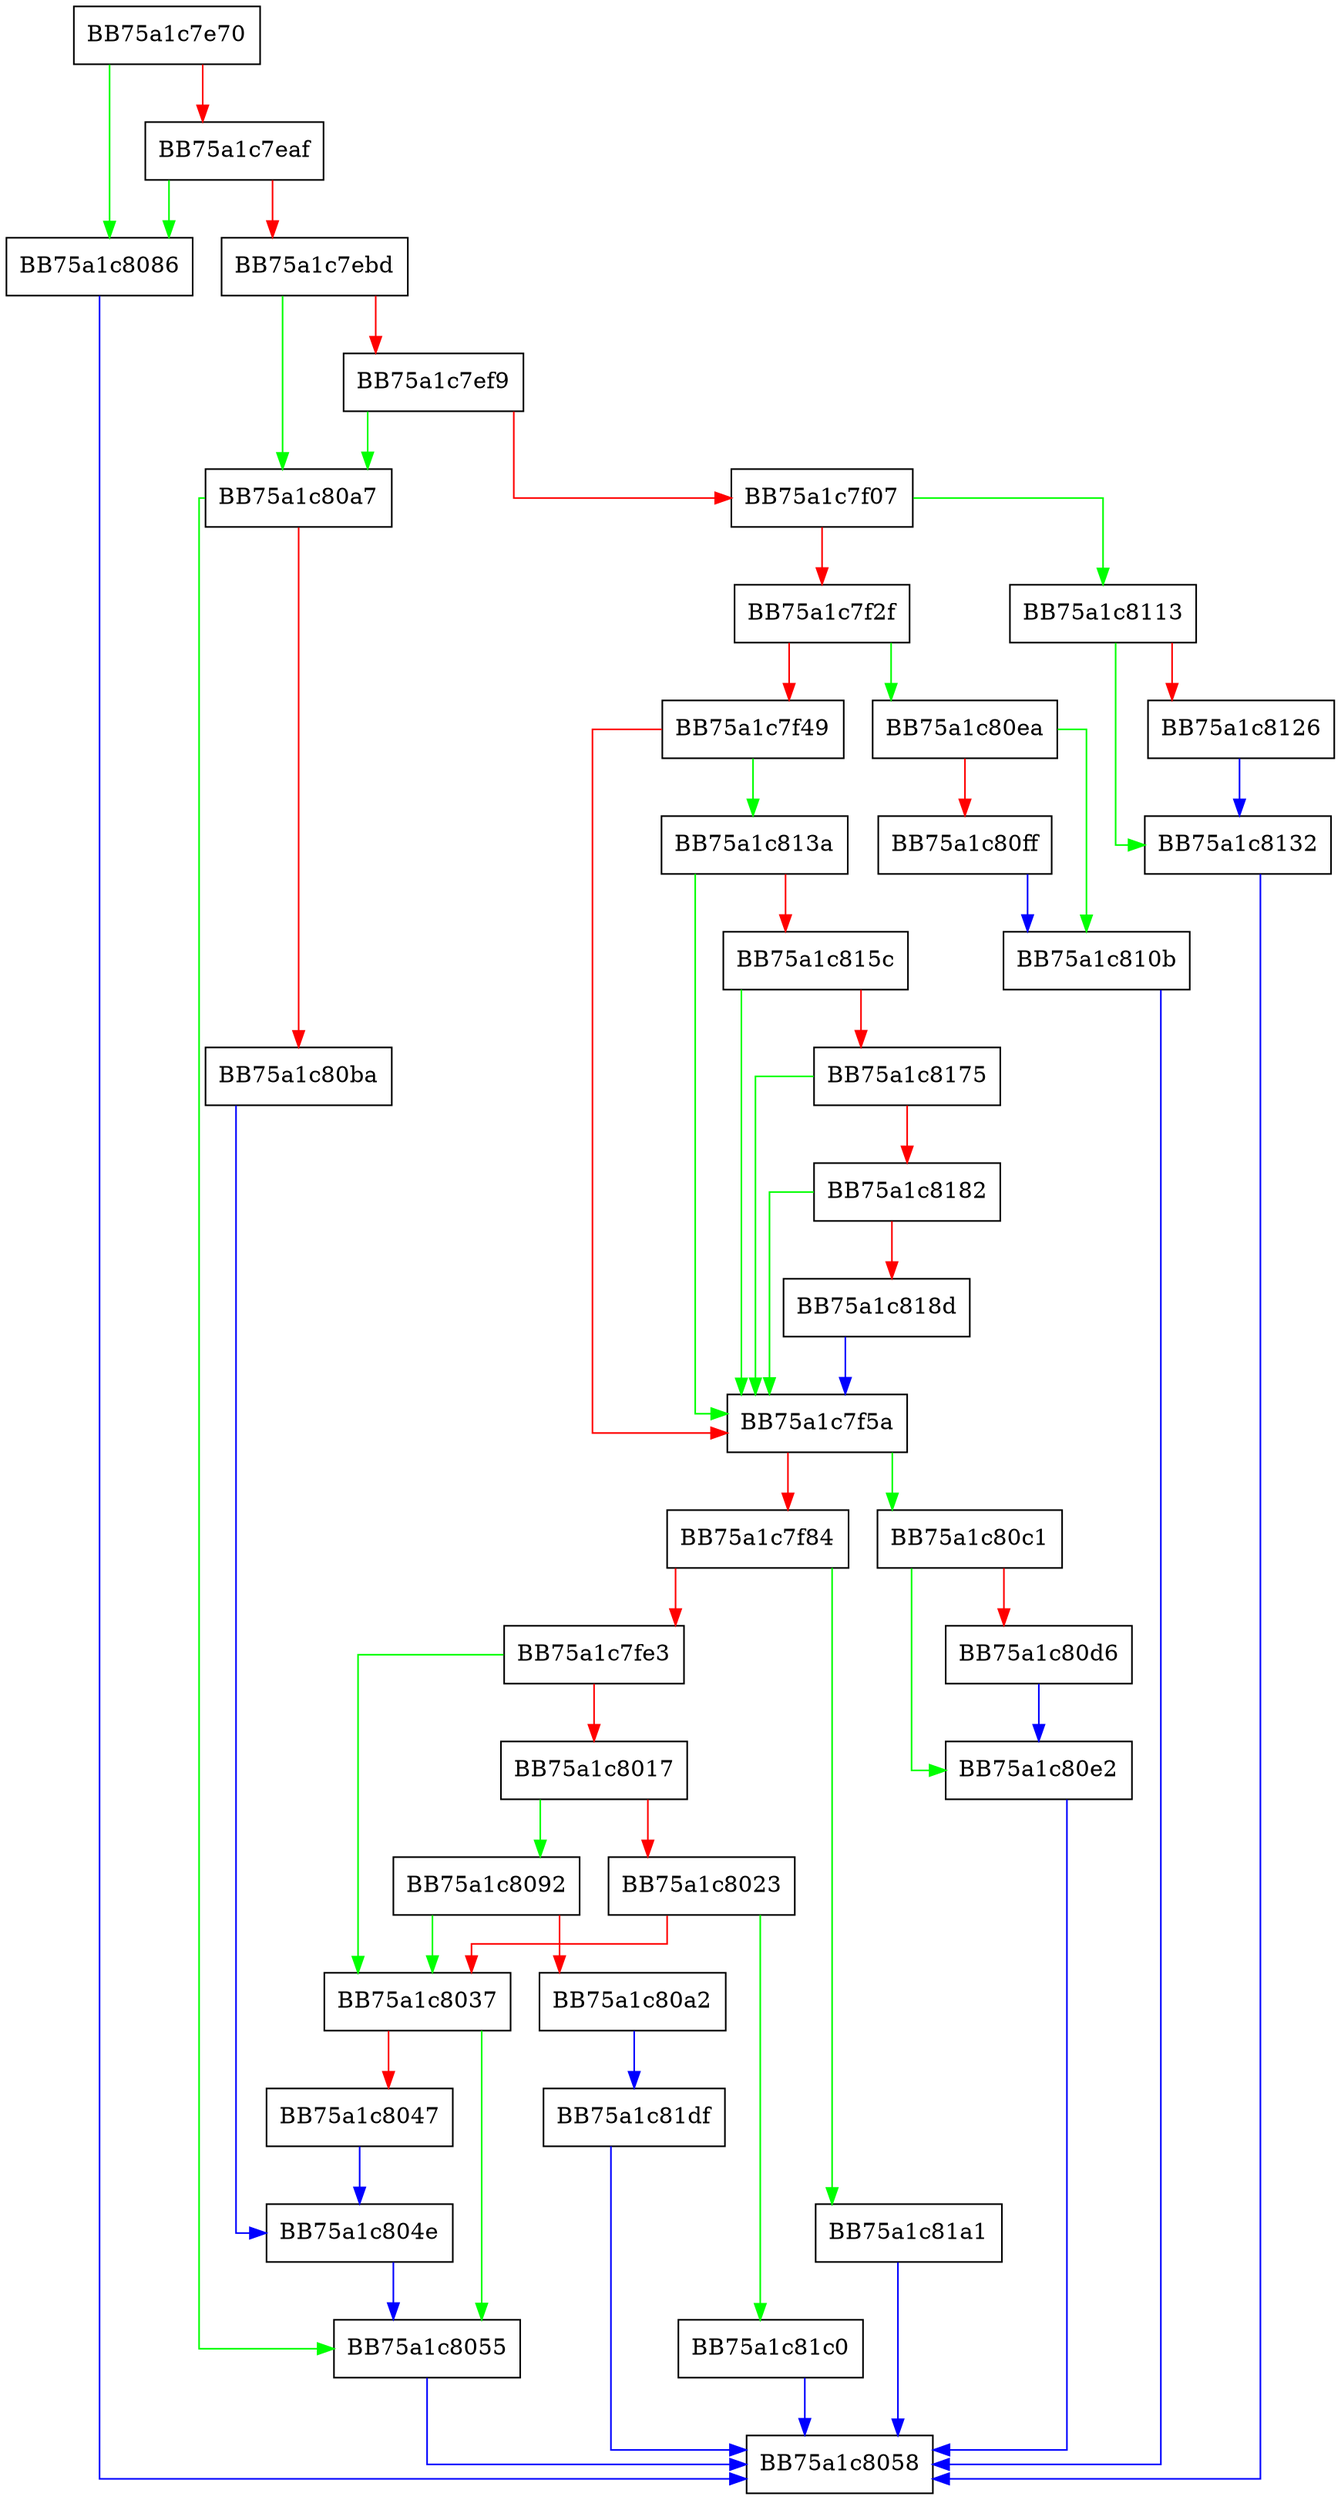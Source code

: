 digraph NTDLL_DLL_NtReadFileWorker {
  node [shape="box"];
  graph [splines=ortho];
  BB75a1c7e70 -> BB75a1c8086 [color="green"];
  BB75a1c7e70 -> BB75a1c7eaf [color="red"];
  BB75a1c7eaf -> BB75a1c8086 [color="green"];
  BB75a1c7eaf -> BB75a1c7ebd [color="red"];
  BB75a1c7ebd -> BB75a1c80a7 [color="green"];
  BB75a1c7ebd -> BB75a1c7ef9 [color="red"];
  BB75a1c7ef9 -> BB75a1c80a7 [color="green"];
  BB75a1c7ef9 -> BB75a1c7f07 [color="red"];
  BB75a1c7f07 -> BB75a1c8113 [color="green"];
  BB75a1c7f07 -> BB75a1c7f2f [color="red"];
  BB75a1c7f2f -> BB75a1c80ea [color="green"];
  BB75a1c7f2f -> BB75a1c7f49 [color="red"];
  BB75a1c7f49 -> BB75a1c813a [color="green"];
  BB75a1c7f49 -> BB75a1c7f5a [color="red"];
  BB75a1c7f5a -> BB75a1c80c1 [color="green"];
  BB75a1c7f5a -> BB75a1c7f84 [color="red"];
  BB75a1c7f84 -> BB75a1c81a1 [color="green"];
  BB75a1c7f84 -> BB75a1c7fe3 [color="red"];
  BB75a1c7fe3 -> BB75a1c8037 [color="green"];
  BB75a1c7fe3 -> BB75a1c8017 [color="red"];
  BB75a1c8017 -> BB75a1c8092 [color="green"];
  BB75a1c8017 -> BB75a1c8023 [color="red"];
  BB75a1c8023 -> BB75a1c81c0 [color="green"];
  BB75a1c8023 -> BB75a1c8037 [color="red"];
  BB75a1c8037 -> BB75a1c8055 [color="green"];
  BB75a1c8037 -> BB75a1c8047 [color="red"];
  BB75a1c8047 -> BB75a1c804e [color="blue"];
  BB75a1c804e -> BB75a1c8055 [color="blue"];
  BB75a1c8055 -> BB75a1c8058 [color="blue"];
  BB75a1c8086 -> BB75a1c8058 [color="blue"];
  BB75a1c8092 -> BB75a1c8037 [color="green"];
  BB75a1c8092 -> BB75a1c80a2 [color="red"];
  BB75a1c80a2 -> BB75a1c81df [color="blue"];
  BB75a1c80a7 -> BB75a1c8055 [color="green"];
  BB75a1c80a7 -> BB75a1c80ba [color="red"];
  BB75a1c80ba -> BB75a1c804e [color="blue"];
  BB75a1c80c1 -> BB75a1c80e2 [color="green"];
  BB75a1c80c1 -> BB75a1c80d6 [color="red"];
  BB75a1c80d6 -> BB75a1c80e2 [color="blue"];
  BB75a1c80e2 -> BB75a1c8058 [color="blue"];
  BB75a1c80ea -> BB75a1c810b [color="green"];
  BB75a1c80ea -> BB75a1c80ff [color="red"];
  BB75a1c80ff -> BB75a1c810b [color="blue"];
  BB75a1c810b -> BB75a1c8058 [color="blue"];
  BB75a1c8113 -> BB75a1c8132 [color="green"];
  BB75a1c8113 -> BB75a1c8126 [color="red"];
  BB75a1c8126 -> BB75a1c8132 [color="blue"];
  BB75a1c8132 -> BB75a1c8058 [color="blue"];
  BB75a1c813a -> BB75a1c7f5a [color="green"];
  BB75a1c813a -> BB75a1c815c [color="red"];
  BB75a1c815c -> BB75a1c7f5a [color="green"];
  BB75a1c815c -> BB75a1c8175 [color="red"];
  BB75a1c8175 -> BB75a1c7f5a [color="green"];
  BB75a1c8175 -> BB75a1c8182 [color="red"];
  BB75a1c8182 -> BB75a1c7f5a [color="green"];
  BB75a1c8182 -> BB75a1c818d [color="red"];
  BB75a1c818d -> BB75a1c7f5a [color="blue"];
  BB75a1c81a1 -> BB75a1c8058 [color="blue"];
  BB75a1c81c0 -> BB75a1c8058 [color="blue"];
  BB75a1c81df -> BB75a1c8058 [color="blue"];
}